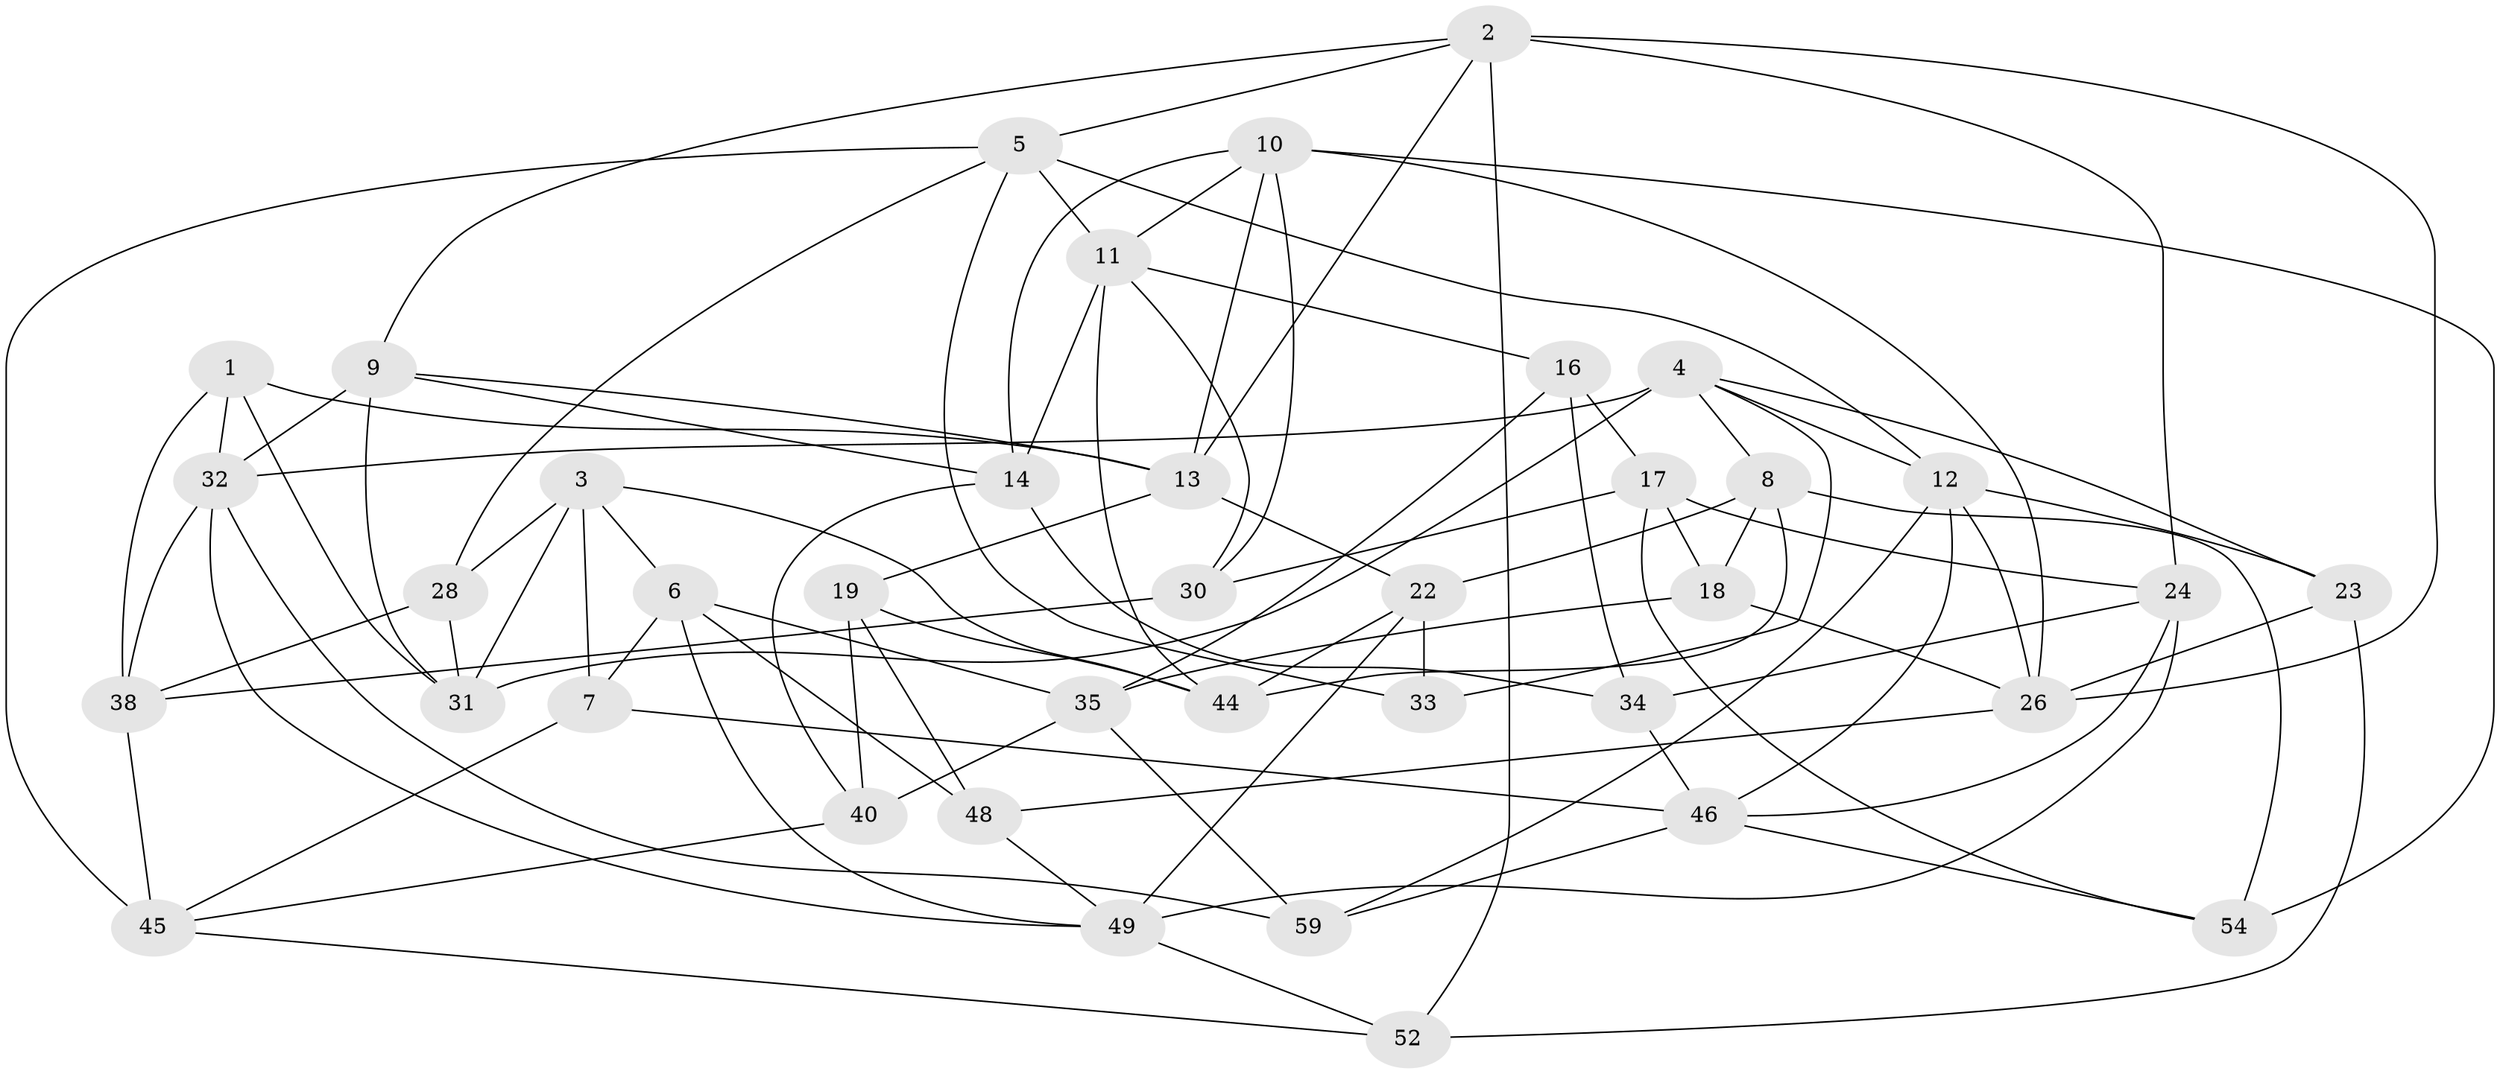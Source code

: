 // Generated by graph-tools (version 1.1) at 2025/24/03/03/25 07:24:29]
// undirected, 39 vertices, 95 edges
graph export_dot {
graph [start="1"]
  node [color=gray90,style=filled];
  1;
  2 [super="+36"];
  3 [super="+20"];
  4 [super="+65"];
  5 [super="+62"];
  6 [super="+61"];
  7;
  8 [super="+64"];
  9 [super="+15"];
  10 [super="+21"];
  11 [super="+37"];
  12 [super="+41"];
  13 [super="+25"];
  14 [super="+51"];
  16 [super="+29"];
  17 [super="+27"];
  18;
  19;
  22 [super="+42"];
  23;
  24 [super="+39"];
  26 [super="+58"];
  28;
  30;
  31 [super="+60"];
  32 [super="+57"];
  33;
  34 [super="+43"];
  35 [super="+47"];
  38 [super="+55"];
  40;
  44 [super="+63"];
  45 [super="+53"];
  46 [super="+50"];
  48;
  49 [super="+56"];
  52;
  54;
  59;
  1 -- 13;
  1 -- 38;
  1 -- 32;
  1 -- 31;
  2 -- 13;
  2 -- 5;
  2 -- 24;
  2 -- 9;
  2 -- 26;
  2 -- 52;
  3 -- 6;
  3 -- 28;
  3 -- 31 [weight=2];
  3 -- 44;
  3 -- 7;
  4 -- 23;
  4 -- 32;
  4 -- 33;
  4 -- 8;
  4 -- 31;
  4 -- 12;
  5 -- 11;
  5 -- 28;
  5 -- 33;
  5 -- 12;
  5 -- 45;
  6 -- 35 [weight=2];
  6 -- 48;
  6 -- 49;
  6 -- 7;
  7 -- 45;
  7 -- 46;
  8 -- 44 [weight=2];
  8 -- 18;
  8 -- 54;
  8 -- 22;
  9 -- 31;
  9 -- 32;
  9 -- 14 [weight=2];
  9 -- 13;
  10 -- 54;
  10 -- 30;
  10 -- 13;
  10 -- 26;
  10 -- 11;
  10 -- 14;
  11 -- 30;
  11 -- 14;
  11 -- 44;
  11 -- 16;
  12 -- 23;
  12 -- 46;
  12 -- 26;
  12 -- 59;
  13 -- 22;
  13 -- 19;
  14 -- 34;
  14 -- 40;
  16 -- 17 [weight=2];
  16 -- 34 [weight=2];
  16 -- 35;
  17 -- 54;
  17 -- 18;
  17 -- 24;
  17 -- 30;
  18 -- 26;
  18 -- 35;
  19 -- 40;
  19 -- 48;
  19 -- 44;
  22 -- 44;
  22 -- 33 [weight=2];
  22 -- 49;
  23 -- 52;
  23 -- 26;
  24 -- 49;
  24 -- 34 [weight=2];
  24 -- 46;
  26 -- 48;
  28 -- 31;
  28 -- 38;
  30 -- 38;
  32 -- 38;
  32 -- 59;
  32 -- 49;
  34 -- 46;
  35 -- 59;
  35 -- 40;
  38 -- 45 [weight=2];
  40 -- 45;
  45 -- 52;
  46 -- 54;
  46 -- 59;
  48 -- 49;
  49 -- 52;
}
